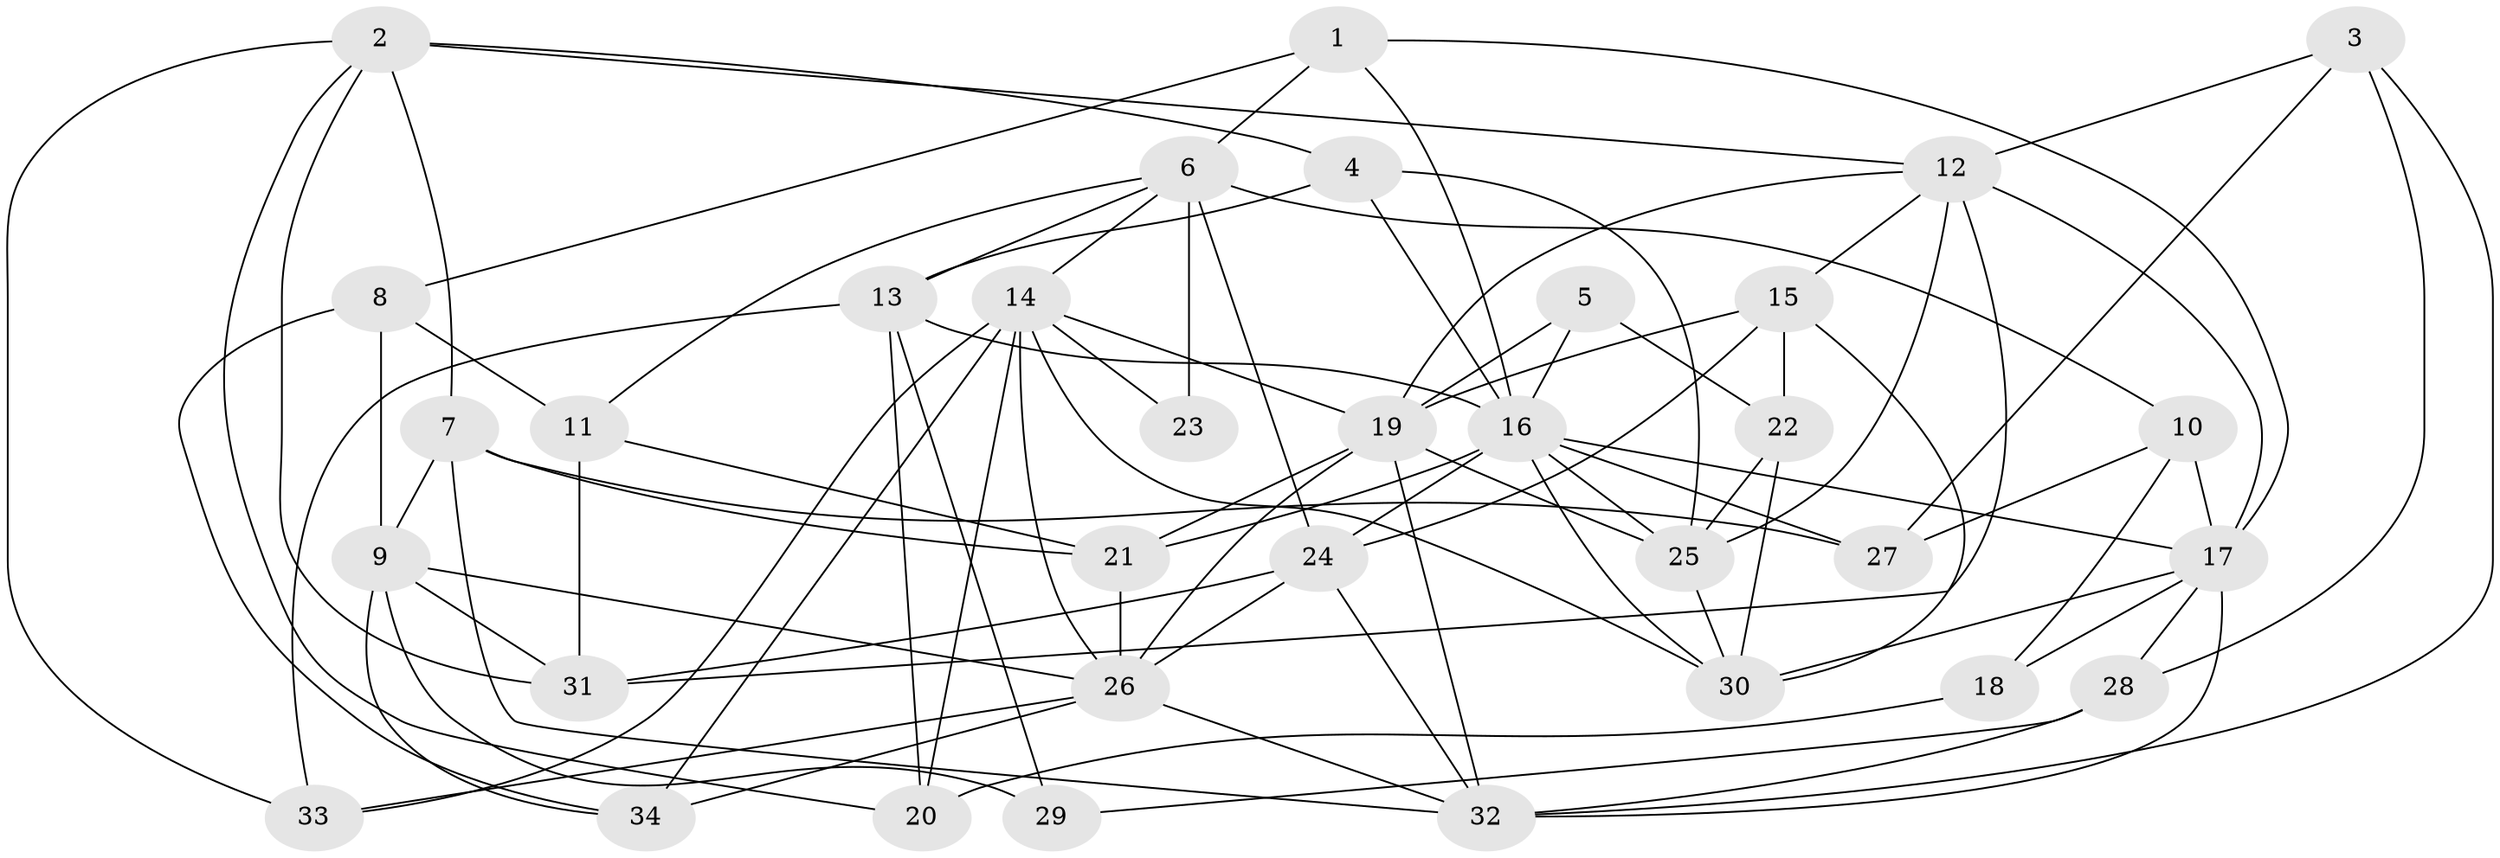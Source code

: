 // original degree distribution, {4: 0.3382352941176471, 6: 0.11764705882352941, 2: 0.11764705882352941, 5: 0.1323529411764706, 3: 0.2647058823529412, 8: 0.014705882352941176, 9: 0.014705882352941176}
// Generated by graph-tools (version 1.1) at 2025/02/03/09/25 03:02:12]
// undirected, 34 vertices, 89 edges
graph export_dot {
graph [start="1"]
  node [color=gray90,style=filled];
  1;
  2;
  3;
  4;
  5;
  6;
  7;
  8;
  9;
  10;
  11;
  12;
  13;
  14;
  15;
  16;
  17;
  18;
  19;
  20;
  21;
  22;
  23;
  24;
  25;
  26;
  27;
  28;
  29;
  30;
  31;
  32;
  33;
  34;
  1 -- 6 [weight=1.0];
  1 -- 8 [weight=1.0];
  1 -- 16 [weight=1.0];
  1 -- 17 [weight=1.0];
  2 -- 4 [weight=1.0];
  2 -- 7 [weight=1.0];
  2 -- 12 [weight=1.0];
  2 -- 20 [weight=1.0];
  2 -- 31 [weight=1.0];
  2 -- 33 [weight=1.0];
  3 -- 12 [weight=1.0];
  3 -- 27 [weight=1.0];
  3 -- 28 [weight=1.0];
  3 -- 32 [weight=1.0];
  4 -- 13 [weight=1.0];
  4 -- 16 [weight=1.0];
  4 -- 25 [weight=1.0];
  5 -- 16 [weight=1.0];
  5 -- 19 [weight=1.0];
  5 -- 22 [weight=1.0];
  6 -- 10 [weight=1.0];
  6 -- 11 [weight=1.0];
  6 -- 13 [weight=1.0];
  6 -- 14 [weight=1.0];
  6 -- 23 [weight=1.0];
  6 -- 24 [weight=1.0];
  7 -- 9 [weight=1.0];
  7 -- 21 [weight=1.0];
  7 -- 27 [weight=1.0];
  7 -- 32 [weight=2.0];
  8 -- 9 [weight=1.0];
  8 -- 11 [weight=1.0];
  8 -- 34 [weight=1.0];
  9 -- 26 [weight=1.0];
  9 -- 29 [weight=1.0];
  9 -- 31 [weight=1.0];
  9 -- 34 [weight=1.0];
  10 -- 17 [weight=1.0];
  10 -- 18 [weight=1.0];
  10 -- 27 [weight=1.0];
  11 -- 21 [weight=2.0];
  11 -- 31 [weight=1.0];
  12 -- 15 [weight=1.0];
  12 -- 17 [weight=1.0];
  12 -- 19 [weight=1.0];
  12 -- 25 [weight=2.0];
  12 -- 31 [weight=2.0];
  13 -- 16 [weight=1.0];
  13 -- 20 [weight=1.0];
  13 -- 29 [weight=1.0];
  13 -- 33 [weight=1.0];
  14 -- 19 [weight=1.0];
  14 -- 20 [weight=2.0];
  14 -- 23 [weight=1.0];
  14 -- 26 [weight=1.0];
  14 -- 30 [weight=1.0];
  14 -- 33 [weight=1.0];
  14 -- 34 [weight=1.0];
  15 -- 19 [weight=1.0];
  15 -- 22 [weight=1.0];
  15 -- 24 [weight=1.0];
  15 -- 30 [weight=1.0];
  16 -- 17 [weight=1.0];
  16 -- 21 [weight=1.0];
  16 -- 24 [weight=1.0];
  16 -- 25 [weight=1.0];
  16 -- 27 [weight=2.0];
  16 -- 30 [weight=1.0];
  17 -- 18 [weight=1.0];
  17 -- 28 [weight=1.0];
  17 -- 30 [weight=1.0];
  17 -- 32 [weight=1.0];
  18 -- 20 [weight=1.0];
  19 -- 21 [weight=1.0];
  19 -- 25 [weight=1.0];
  19 -- 26 [weight=1.0];
  19 -- 32 [weight=2.0];
  21 -- 26 [weight=1.0];
  22 -- 25 [weight=1.0];
  22 -- 30 [weight=2.0];
  24 -- 26 [weight=1.0];
  24 -- 31 [weight=1.0];
  24 -- 32 [weight=1.0];
  25 -- 30 [weight=2.0];
  26 -- 32 [weight=1.0];
  26 -- 33 [weight=1.0];
  26 -- 34 [weight=1.0];
  28 -- 29 [weight=1.0];
  28 -- 32 [weight=1.0];
}
